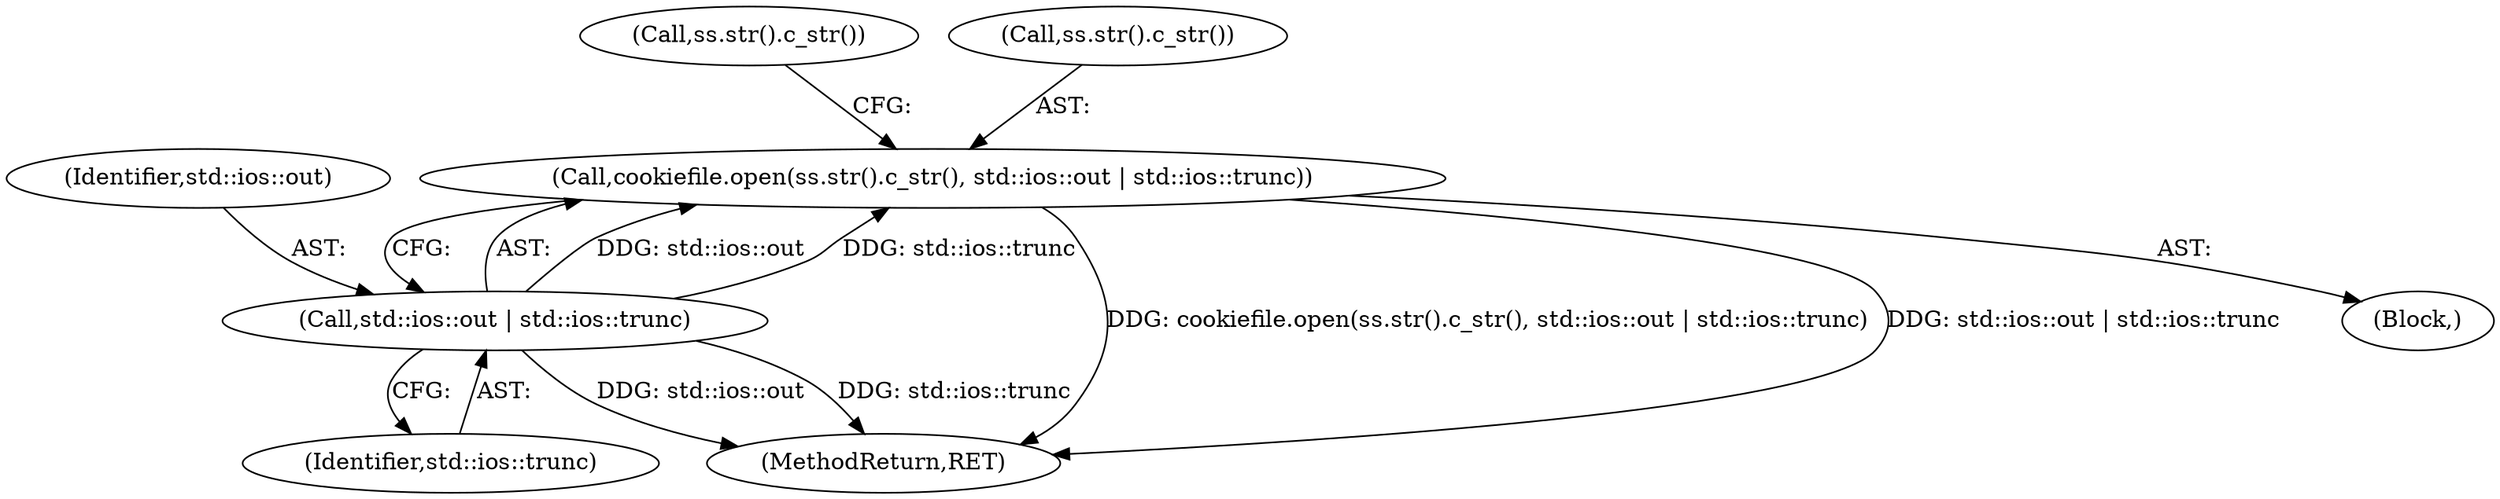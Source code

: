 digraph "0_savannah_fa481c116e65ccf9137c7ddc8abc3cf05dc12f55@API" {
"1000191" [label="(Call,cookiefile.open(ss.str().c_str(), std::ios::out | std::ios::trunc))"];
"1000193" [label="(Call,std::ios::out | std::ios::trunc)"];
"1000194" [label="(Identifier,std::ios::out)"];
"1000193" [label="(Call,std::ios::out | std::ios::trunc)"];
"1000197" [label="(Call,ss.str().c_str())"];
"1000192" [label="(Call,ss.str().c_str())"];
"1000102" [label="(Block,)"];
"1000191" [label="(Call,cookiefile.open(ss.str().c_str(), std::ios::out | std::ios::trunc))"];
"1000195" [label="(Identifier,std::ios::trunc)"];
"1000233" [label="(MethodReturn,RET)"];
"1000191" -> "1000102"  [label="AST: "];
"1000191" -> "1000193"  [label="CFG: "];
"1000192" -> "1000191"  [label="AST: "];
"1000193" -> "1000191"  [label="AST: "];
"1000197" -> "1000191"  [label="CFG: "];
"1000191" -> "1000233"  [label="DDG: cookiefile.open(ss.str().c_str(), std::ios::out | std::ios::trunc)"];
"1000191" -> "1000233"  [label="DDG: std::ios::out | std::ios::trunc"];
"1000193" -> "1000191"  [label="DDG: std::ios::out"];
"1000193" -> "1000191"  [label="DDG: std::ios::trunc"];
"1000193" -> "1000195"  [label="CFG: "];
"1000194" -> "1000193"  [label="AST: "];
"1000195" -> "1000193"  [label="AST: "];
"1000193" -> "1000233"  [label="DDG: std::ios::out"];
"1000193" -> "1000233"  [label="DDG: std::ios::trunc"];
}
